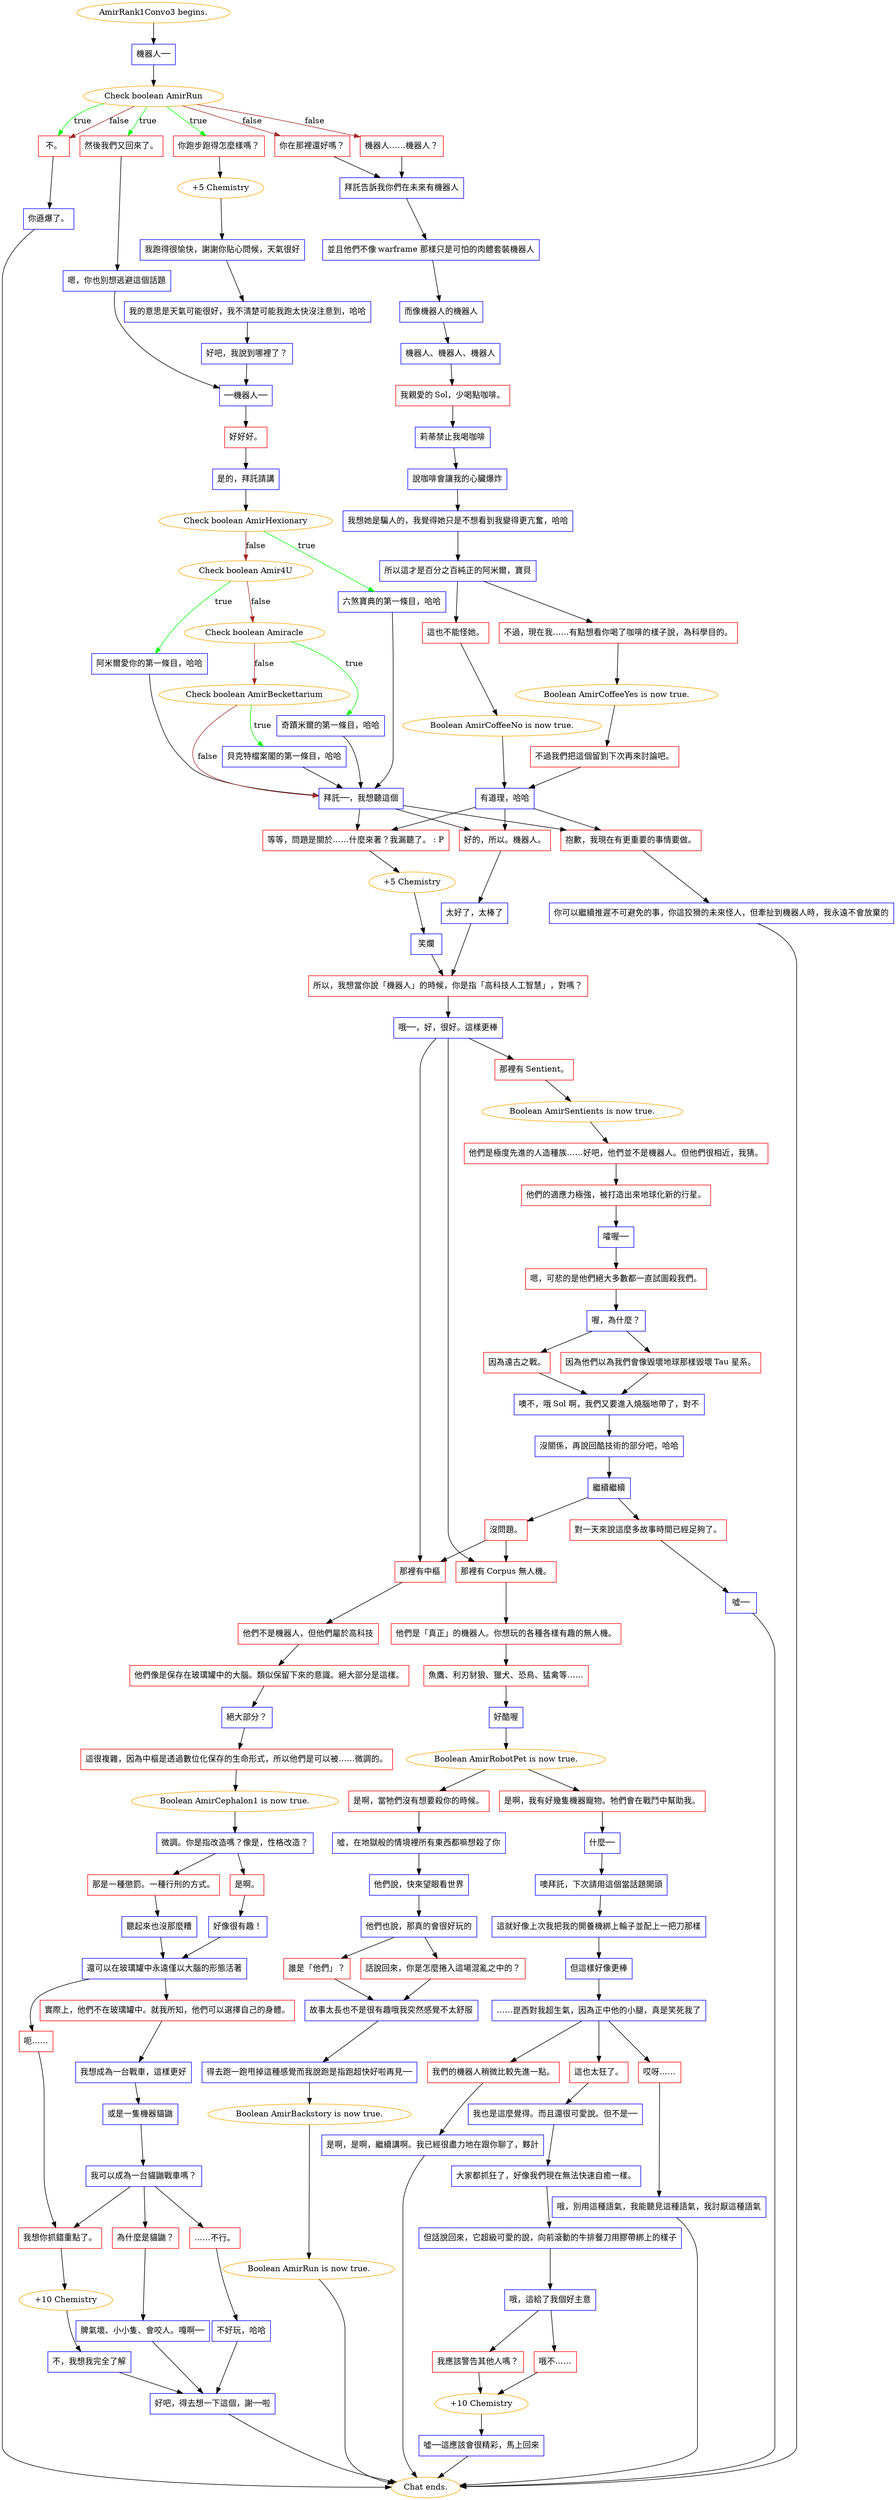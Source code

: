digraph {
	"AmirRank1Convo3 begins." [color=orange];
		"AmirRank1Convo3 begins." -> j4144037637;
	j4144037637 [label="機器人──",shape=box,color=blue];
		j4144037637 -> j3723098967;
	j3723098967 [label="Check boolean AmirRun",color=orange];
		j3723098967 -> j3281030462 [label=true,color=green];
		j3723098967 -> j2907490762 [label=true,color=green];
		j3723098967 -> j248335037 [label=true,color=green];
		j3723098967 -> j3899405204 [label=false,color=brown];
		j3723098967 -> j3255962785 [label=false,color=brown];
		j3723098967 -> j248335037 [label=false,color=brown];
	j3281030462 [label="你跑步跑得怎麼樣嗎？",shape=box,color=red];
		j3281030462 -> j179736434;
	j2907490762 [label="然後我們又回來了。",shape=box,color=red];
		j2907490762 -> j2045952551;
	j248335037 [label="不。",shape=box,color=red];
		j248335037 -> j2174812636;
	j3899405204 [label="你在那裡還好嗎？",shape=box,color=red];
		j3899405204 -> j3938837191;
	j3255962785 [label="機器人……機器人？",shape=box,color=red];
		j3255962785 -> j3938837191;
	j179736434 [label="+5 Chemistry",color=orange];
		j179736434 -> j4193104786;
	j2045952551 [label="嗯，你也別想逃避這個話題",shape=box,color=blue];
		j2045952551 -> j646109361;
	j2174812636 [label="你遜爆了。",shape=box,color=blue];
		j2174812636 -> "Chat ends.";
	j3938837191 [label="拜託告訴我你們在未來有機器人",shape=box,color=blue];
		j3938837191 -> j2760903855;
	j4193104786 [label="我跑得很愉快，謝謝你貼心問候，天氣很好",shape=box,color=blue];
		j4193104786 -> j1977177321;
	j646109361 [label="──機器人──",shape=box,color=blue];
		j646109361 -> j3226650075;
	"Chat ends." [color=orange];
	j2760903855 [label="並且他們不像 warframe 那樣只是可怕的肉體套裝機器人",shape=box,color=blue];
		j2760903855 -> j20926396;
	j1977177321 [label="我的意思是天氣可能很好，我不清楚可能我跑太快沒注意到，哈哈",shape=box,color=blue];
		j1977177321 -> j3399485973;
	j3226650075 [label="好好好。",shape=box,color=red];
		j3226650075 -> j3514790612;
	j20926396 [label="而像機器人的機器人",shape=box,color=blue];
		j20926396 -> j1479145368;
	j3399485973 [label="好吧，我說到哪裡了？",shape=box,color=blue];
		j3399485973 -> j646109361;
	j3514790612 [label="是的，拜託請講",shape=box,color=blue];
		j3514790612 -> j2321646715;
	j1479145368 [label="機器人、機器人、機器人",shape=box,color=blue];
		j1479145368 -> j2392481619;
	j2321646715 [label="Check boolean AmirHexionary",color=orange];
		j2321646715 -> j2903852857 [label=true,color=green];
		j2321646715 -> j199181242 [label=false,color=brown];
	j2392481619 [label="我親愛的 Sol，少喝點咖啡。",shape=box,color=red];
		j2392481619 -> j2015695061;
	j2903852857 [label="六煞寶典的第一條目，哈哈",shape=box,color=blue];
		j2903852857 -> j3041231328;
	j199181242 [label="Check boolean Amir4U",color=orange];
		j199181242 -> j68037228 [label=true,color=green];
		j199181242 -> j2111638808 [label=false,color=brown];
	j2015695061 [label="莉蒂禁止我喝咖啡",shape=box,color=blue];
		j2015695061 -> j703652791;
	j3041231328 [label="拜託──，我想聽這個",shape=box,color=blue];
		j3041231328 -> j3404652994;
		j3041231328 -> j4293837569;
		j3041231328 -> j3770621829;
	j68037228 [label="阿米爾愛你的第一條目，哈哈",shape=box,color=blue];
		j68037228 -> j3041231328;
	j2111638808 [label="Check boolean Amiracle",color=orange];
		j2111638808 -> j3009403870 [label=true,color=green];
		j2111638808 -> j2552681849 [label=false,color=brown];
	j703652791 [label="說咖啡會讓我的心臟爆炸",shape=box,color=blue];
		j703652791 -> j1531591378;
	j3404652994 [label="等等，問題是關於……什麼來著？我漏聽了。 : P",shape=box,color=red];
		j3404652994 -> j3570132754;
	j4293837569 [label="好的，所以。機器人。",shape=box,color=red];
		j4293837569 -> j3296287089;
	j3770621829 [label="抱歉，我現在有更重要的事情要做。",shape=box,color=red];
		j3770621829 -> j2215090254;
	j3009403870 [label="奇蹟米爾的第一條目，哈哈",shape=box,color=blue];
		j3009403870 -> j3041231328;
	j2552681849 [label="Check boolean AmirBeckettarium",color=orange];
		j2552681849 -> j2470315560 [label=true,color=green];
		j2552681849 -> j3041231328 [label=false,color=brown];
	j1531591378 [label="我想她是騙人的，我覺得她只是不想看到我變得更亢奮，哈哈",shape=box,color=blue];
		j1531591378 -> j3181583765;
	j3570132754 [label="+5 Chemistry",color=orange];
		j3570132754 -> j3336394539;
	j3296287089 [label="太好了，太棒了",shape=box,color=blue];
		j3296287089 -> j757083362;
	j2215090254 [label="你可以繼續推遲不可避免的事，你這狡猾的未來怪人，但牽扯到機器人時，我永遠不會放棄的",shape=box,color=blue];
		j2215090254 -> "Chat ends.";
	j2470315560 [label="貝克特檔案閣的第一條目，哈哈",shape=box,color=blue];
		j2470315560 -> j3041231328;
	j3181583765 [label="所以這才是百分之百純正的阿米爾，寶貝",shape=box,color=blue];
		j3181583765 -> j2137598228;
		j3181583765 -> j2254737385;
	j3336394539 [label="笑爛",shape=box,color=blue];
		j3336394539 -> j757083362;
	j757083362 [label="所以，我想當你說「機器人」的時候，你是指「高科技人工智慧」，對嗎？",shape=box,color=red];
		j757083362 -> j3370258596;
	j2137598228 [label="不過，現在我……有點想看你喝了咖啡的樣子說，為科學目的。",shape=box,color=red];
		j2137598228 -> j2709749274;
	j2254737385 [label="這也不能怪她。",shape=box,color=red];
		j2254737385 -> j1739837289;
	j3370258596 [label="哦──，好，很好。這樣更棒",shape=box,color=blue];
		j3370258596 -> j995752777;
		j3370258596 -> j958193983;
		j3370258596 -> j916873694;
	j2709749274 [label="Boolean AmirCoffeeYes is now true.",color=orange];
		j2709749274 -> j1460449976;
	j1739837289 [label="Boolean AmirCoffeeNo is now true.",color=orange];
		j1739837289 -> j944863559;
	j995752777 [label="那裡有 Sentient。",shape=box,color=red];
		j995752777 -> j415613090;
	j958193983 [label="那裡有中樞",shape=box,color=red];
		j958193983 -> j2781993505;
	j916873694 [label="那裡有 Corpus 無人機。",shape=box,color=red];
		j916873694 -> j2170789937;
	j1460449976 [label="不過我們把這個留到下次再來討論吧。",shape=box,color=red];
		j1460449976 -> j944863559;
	j944863559 [label="有道理，哈哈",shape=box,color=blue];
		j944863559 -> j3404652994;
		j944863559 -> j4293837569;
		j944863559 -> j3770621829;
	j415613090 [label="Boolean AmirSentients is now true.",color=orange];
		j415613090 -> j4135279943;
	j2781993505 [label="他們不是機器人，但他們屬於高科技",shape=box,color=red];
		j2781993505 -> j2376989592;
	j2170789937 [label="他們是「真正」的機器人。你想玩的各種各樣有趣的無人機。",shape=box,color=red];
		j2170789937 -> j3918734745;
	j4135279943 [label="他們是極度先進的人造種族……好吧，他們並不是機器人。但他們很相近，我猜。",shape=box,color=red];
		j4135279943 -> j1432088381;
	j2376989592 [label="他們像是保存在玻璃罐中的大腦。類似保留下來的意識。絕大部分是這樣。",shape=box,color=red];
		j2376989592 -> j1088100671;
	j3918734745 [label="魚鷹、利刃豺狼、獵犬、恐鳥、猛禽等……",shape=box,color=red];
		j3918734745 -> j3714009551;
	j1432088381 [label="他們的適應力極強，被打造出來地球化新的行星。",shape=box,color=red];
		j1432088381 -> j3978634052;
	j1088100671 [label="絕大部分？",shape=box,color=blue];
		j1088100671 -> j3961002444;
	j3714009551 [label="好酷喔",shape=box,color=blue];
		j3714009551 -> j1730864607;
	j3978634052 [label="嚯喔──",shape=box,color=blue];
		j3978634052 -> j2328298013;
	j3961002444 [label="這很複雜，因為中樞是透過數位化保存的生命形式，所以他們是可以被……微調的。",shape=box,color=red];
		j3961002444 -> j1723226277;
	j1730864607 [label="Boolean AmirRobotPet is now true.",color=orange];
		j1730864607 -> j3937568162;
		j1730864607 -> j3097209162;
	j2328298013 [label="嗯，可悲的是他們絕大多數都一直試圖殺我們。",shape=box,color=red];
		j2328298013 -> j3314205616;
	j1723226277 [label="Boolean AmirCephalon1 is now true.",color=orange];
		j1723226277 -> j4228763334;
	j3937568162 [label="是啊，我有好幾隻機器寵物。牠們會在戰鬥中幫助我。",shape=box,color=red];
		j3937568162 -> j2975500433;
	j3097209162 [label="是啊，當牠們沒有想要殺你的時候。",shape=box,color=red];
		j3097209162 -> j4158322979;
	j3314205616 [label="喔，為什麼？",shape=box,color=blue];
		j3314205616 -> j2566345654;
		j3314205616 -> j2507552451;
	j4228763334 [label="微調。你是指改造嗎？像是，性格改造？",shape=box,color=blue];
		j4228763334 -> j1810529641;
		j4228763334 -> j3181006135;
	j2975500433 [label="什麼──",shape=box,color=blue];
		j2975500433 -> j2851825196;
	j4158322979 [label="噓，在地獄般的情境裡所有東西都嘛想殺了你",shape=box,color=blue];
		j4158322979 -> j1834034223;
	j2566345654 [label="因為他們以為我們會像毀壞地球那樣毀壞 Tau 星系。",shape=box,color=red];
		j2566345654 -> j3571453815;
	j2507552451 [label="因為遠古之戰。",shape=box,color=red];
		j2507552451 -> j3571453815;
	j1810529641 [label="是啊。",shape=box,color=red];
		j1810529641 -> j3791744134;
	j3181006135 [label="那是一種懲罰。一種行刑的方式。",shape=box,color=red];
		j3181006135 -> j1642139359;
	j2851825196 [label="噢拜託，下次請用這個當話題開頭",shape=box,color=blue];
		j2851825196 -> j2580492569;
	j1834034223 [label="他們說，快來望眼看世界",shape=box,color=blue];
		j1834034223 -> j2841503671;
	j3571453815 [label="噢不，哦 Sol 啊，我們又要進入燒腦地帶了，對不",shape=box,color=blue];
		j3571453815 -> j671809678;
	j3791744134 [label="好像很有趣！",shape=box,color=blue];
		j3791744134 -> j3585147860;
	j1642139359 [label="聽起來也沒那麼糟",shape=box,color=blue];
		j1642139359 -> j3585147860;
	j2580492569 [label="這就好像上次我把我的開養機綁上輪子並配上一把刀那樣",shape=box,color=blue];
		j2580492569 -> j1423806900;
	j2841503671 [label="他們也說，那真的會很好玩的",shape=box,color=blue];
		j2841503671 -> j13589555;
		j2841503671 -> j4092808948;
	j671809678 [label="沒關係，再說回酷技術的部分吧，哈哈",shape=box,color=blue];
		j671809678 -> j4104717515;
	j3585147860 [label="還可以在玻璃罐中永遠僅以大腦的形態活著",shape=box,color=blue];
		j3585147860 -> j2625995525;
		j3585147860 -> j460747778;
	j1423806900 [label="但這樣好像更棒",shape=box,color=blue];
		j1423806900 -> j875672765;
	j13589555 [label="話說回來，你是怎麼捲入這場混亂之中的？",shape=box,color=red];
		j13589555 -> j3247990082;
	j4092808948 [label="誰是「他們」？",shape=box,color=red];
		j4092808948 -> j3247990082;
	j4104717515 [label="繼續繼續",shape=box,color=blue];
		j4104717515 -> j1563170343;
		j4104717515 -> j571211050;
	j2625995525 [label="實際上，他們不在玻璃罐中。就我所知，他們可以選擇自己的身體。",shape=box,color=red];
		j2625995525 -> j2787646903;
	j460747778 [label="呃……",shape=box,color=red];
		j460747778 -> j418635767;
	j875672765 [label="……崑西對我超生氣，因為正中他的小腿，真是笑死我了",shape=box,color=blue];
		j875672765 -> j1378117287;
		j875672765 -> j2400440746;
		j875672765 -> j2181832355;
	j3247990082 [label="故事太長也不是很有趣哦我突然感覺不太舒服",shape=box,color=blue];
		j3247990082 -> j3716292053;
	j1563170343 [label="沒問題。",shape=box,color=red];
		j1563170343 -> j958193983;
		j1563170343 -> j916873694;
	j571211050 [label="對一天來說這麼多故事時間已經足夠了。",shape=box,color=red];
		j571211050 -> j1721555313;
	j2787646903 [label="我想成為一台戰車，這樣更好",shape=box,color=blue];
		j2787646903 -> j1434217063;
	j418635767 [label="我想你抓錯重點了。",shape=box,color=red];
		j418635767 -> j4050197569;
	j1378117287 [label="這也太狂了。",shape=box,color=red];
		j1378117287 -> j2009860286;
	j2400440746 [label="我們的機器人稍微比較先進一點。",shape=box,color=red];
		j2400440746 -> j1252705937;
	j2181832355 [label="哎呀……",shape=box,color=red];
		j2181832355 -> j3426538049;
	j3716292053 [label="得去跑一跑甩掉這種感覺而我說跑是指跑超快好啦再見──",shape=box,color=blue];
		j3716292053 -> j2767294809;
	j1721555313 [label="噓──",shape=box,color=blue];
		j1721555313 -> "Chat ends.";
	j1434217063 [label="或是一隻機器貓鼬",shape=box,color=blue];
		j1434217063 -> j3559629666;
	j4050197569 [label="+10 Chemistry",color=orange];
		j4050197569 -> j517818731;
	j2009860286 [label="我也是這麼覺得。而且還很可愛說。但不是──",shape=box,color=blue];
		j2009860286 -> j1795186125;
	j1252705937 [label="是啊，是啊，繼續講啊。我已經很盡力地在跟你聊了，夥計",shape=box,color=blue];
		j1252705937 -> "Chat ends.";
	j3426538049 [label="哦，別用這種語氣，我能聽見這種語氣，我討厭這種語氣",shape=box,color=blue];
		j3426538049 -> "Chat ends.";
	j2767294809 [label="Boolean AmirBackstory is now true.",color=orange];
		j2767294809 -> j1426220801;
	j3559629666 [label="我可以成為一台貓鼬戰車嗎？",shape=box,color=blue];
		j3559629666 -> j2656833615;
		j3559629666 -> j2060451054;
		j3559629666 -> j418635767;
	j517818731 [label="不，我想我完全了解",shape=box,color=blue];
		j517818731 -> j1815444228;
	j1795186125 [label="大家都抓狂了，好像我們現在無法快速自癒一樣。",shape=box,color=blue];
		j1795186125 -> j2665248242;
	j1426220801 [label="Boolean AmirRun is now true.",color=orange];
		j1426220801 -> "Chat ends.";
	j2656833615 [label="為什麼是貓鼬？",shape=box,color=red];
		j2656833615 -> j3593741062;
	j2060451054 [label="……不行。",shape=box,color=red];
		j2060451054 -> j886650575;
	j1815444228 [label="好吧，得去想一下這個，謝──啦",shape=box,color=blue];
		j1815444228 -> "Chat ends.";
	j2665248242 [label="但話說回來，它超級可愛的說，向前滾動的牛排餐刀用膠帶綁上的樣子",shape=box,color=blue];
		j2665248242 -> j2620481695;
	j3593741062 [label="脾氣壞、小小隻、會咬人。嘎啊──",shape=box,color=blue];
		j3593741062 -> j1815444228;
	j886650575 [label="不好玩，哈哈",shape=box,color=blue];
		j886650575 -> j1815444228;
	j2620481695 [label="哦，這給了我個好主意",shape=box,color=blue];
		j2620481695 -> j1514587770;
		j2620481695 -> j3403687404;
	j1514587770 [label="我應該警告其他人嗎？",shape=box,color=red];
		j1514587770 -> j245818971;
	j3403687404 [label="哦不……",shape=box,color=red];
		j3403687404 -> j245818971;
	j245818971 [label="+10 Chemistry",color=orange];
		j245818971 -> j120987641;
	j120987641 [label="噓──這應該會很精彩，馬上回來",shape=box,color=blue];
		j120987641 -> "Chat ends.";
}